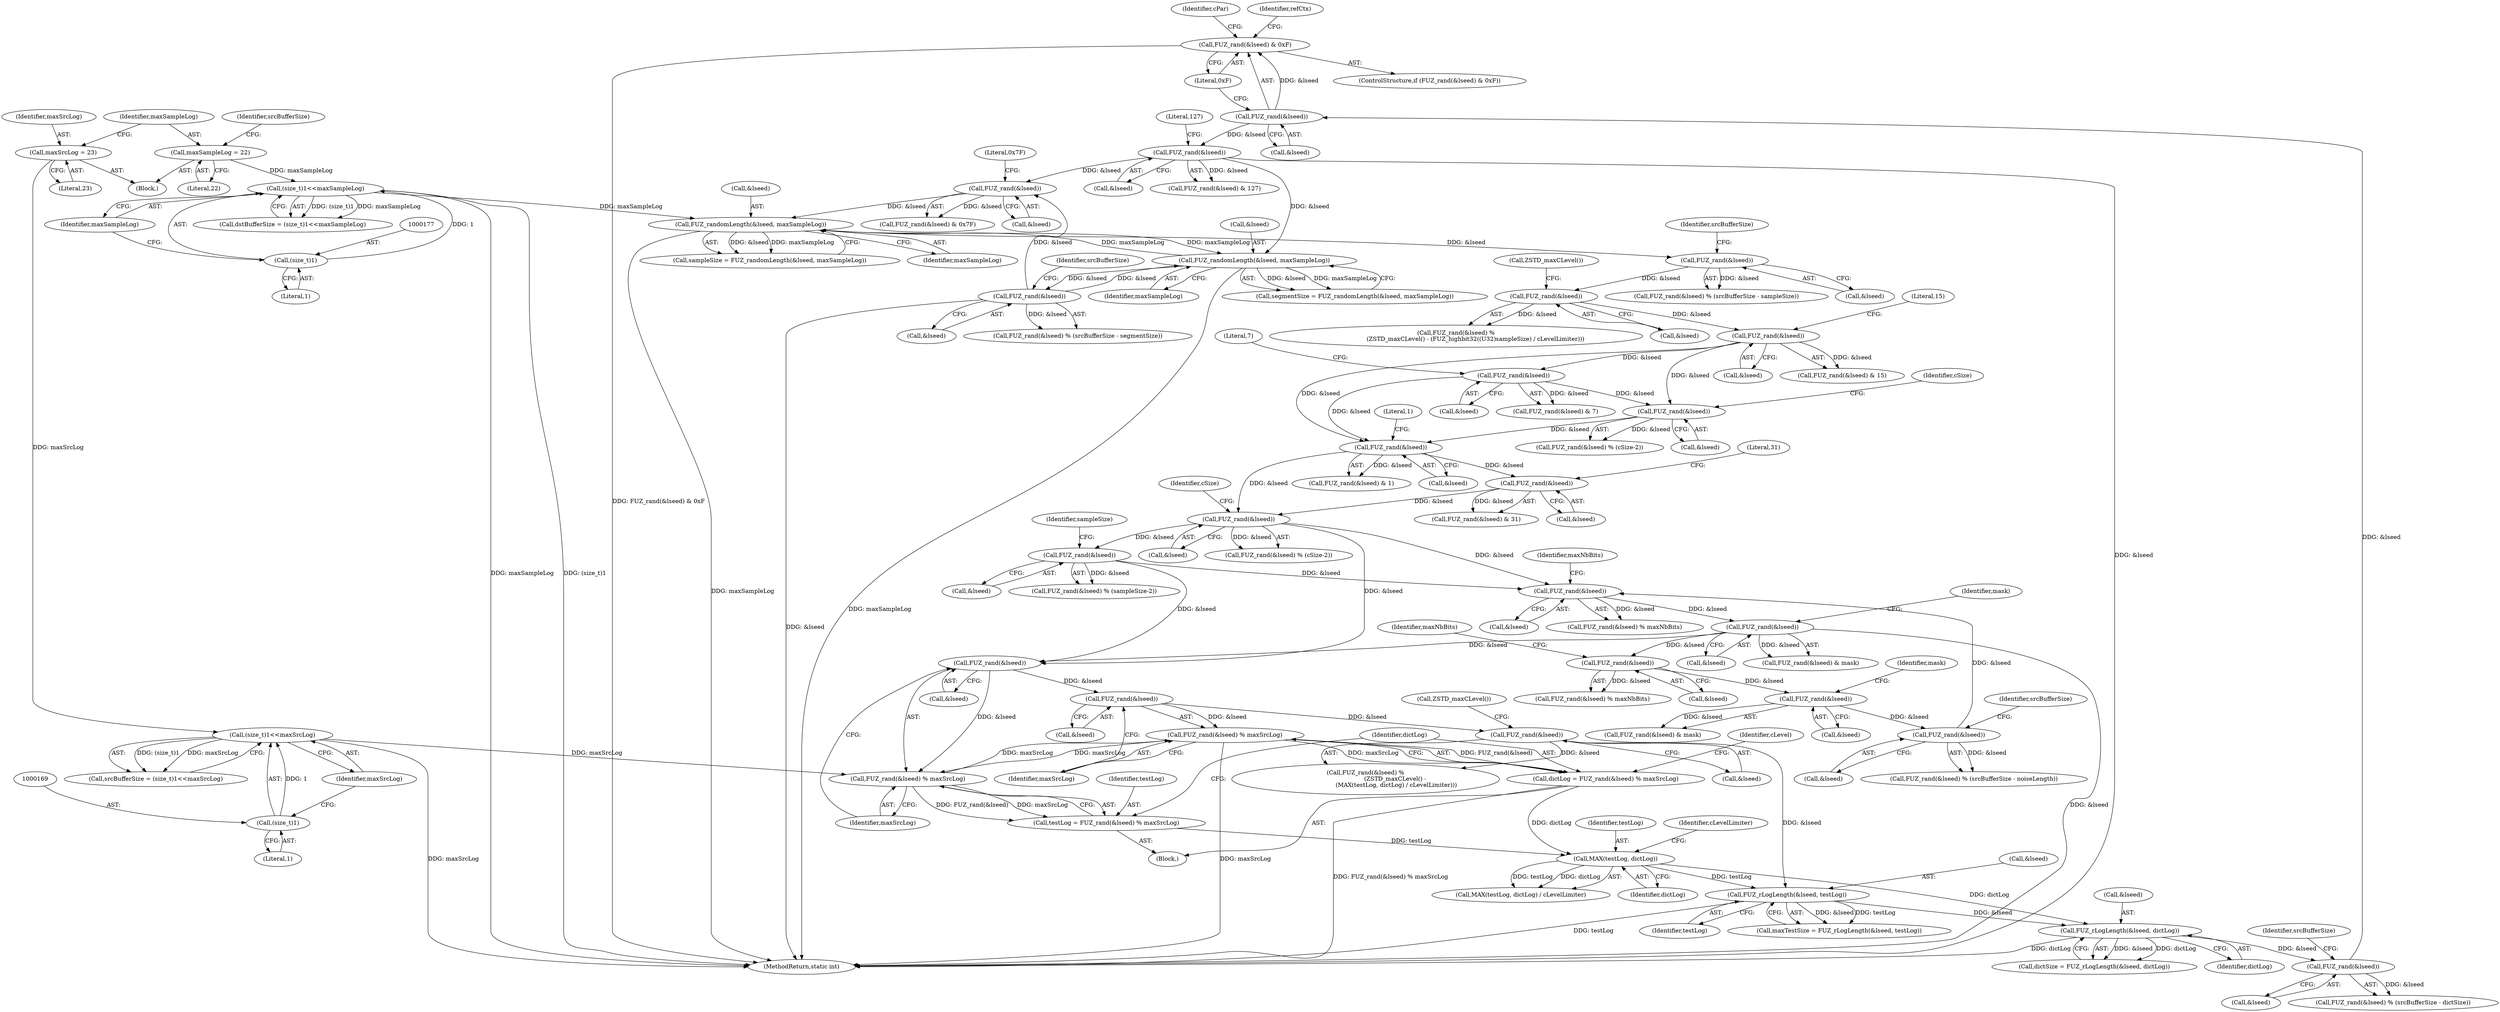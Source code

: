digraph "0_zstd_3e5cdf1b6a85843e991d7d10f6a2567c15580da0_3@API" {
"1001120" [label="(Call,FUZ_rand(&lseed) & 0xF)"];
"1001121" [label="(Call,FUZ_rand(&lseed))"];
"1001102" [label="(Call,FUZ_rand(&lseed))"];
"1001093" [label="(Call,FUZ_rLogLength(&lseed, dictLog))"];
"1001078" [label="(Call,FUZ_rLogLength(&lseed, testLog))"];
"1001065" [label="(Call,FUZ_rand(&lseed))"];
"1001056" [label="(Call,FUZ_rand(&lseed))"];
"1001048" [label="(Call,FUZ_rand(&lseed))"];
"1000817" [label="(Call,FUZ_rand(&lseed))"];
"1000760" [label="(Call,FUZ_rand(&lseed))"];
"1000698" [label="(Call,FUZ_rand(&lseed))"];
"1000691" [label="(Call,FUZ_rand(&lseed))"];
"1000594" [label="(Call,FUZ_rand(&lseed))"];
"1000558" [label="(Call,FUZ_rand(&lseed))"];
"1000548" [label="(Call,FUZ_rand(&lseed))"];
"1000530" [label="(Call,FUZ_rand(&lseed))"];
"1000506" [label="(Call,FUZ_rand(&lseed))"];
"1000486" [label="(Call,FUZ_randomLength(&lseed, maxSampleLog))"];
"1000436" [label="(Call,FUZ_rand(&lseed))"];
"1001208" [label="(Call,FUZ_rand(&lseed))"];
"1001200" [label="(Call,FUZ_randomLength(&lseed, maxSampleLog))"];
"1001168" [label="(Call,FUZ_rand(&lseed))"];
"1000175" [label="(Call,(size_t)1<<maxSampleLog)"];
"1000176" [label="(Call,(size_t)1)"];
"1000161" [label="(Call,maxSampleLog = 22)"];
"1000908" [label="(Call,FUZ_rand(&lseed))"];
"1000892" [label="(Call,FUZ_rand(&lseed))"];
"1000968" [label="(Call,FUZ_rand(&lseed))"];
"1000951" [label="(Call,FUZ_rand(&lseed))"];
"1000925" [label="(Call,FUZ_rand(&lseed))"];
"1001071" [label="(Call,MAX(testLog, dictLog))"];
"1001045" [label="(Call,testLog = FUZ_rand(&lseed) % maxSrcLog)"];
"1001047" [label="(Call,FUZ_rand(&lseed) % maxSrcLog)"];
"1000167" [label="(Call,(size_t)1<<maxSrcLog)"];
"1000168" [label="(Call,(size_t)1)"];
"1000157" [label="(Call,maxSrcLog = 23)"];
"1001055" [label="(Call,FUZ_rand(&lseed) % maxSrcLog)"];
"1001053" [label="(Call,dictLog = FUZ_rand(&lseed) % maxSrcLog)"];
"1000547" [label="(Call,FUZ_rand(&lseed) & 15)"];
"1001059" [label="(Identifier,maxSrcLog)"];
"1000817" [label="(Call,FUZ_rand(&lseed))"];
"1001103" [label="(Call,&lseed)"];
"1000435" [label="(Call,FUZ_rand(&lseed) & 0x7F)"];
"1000178" [label="(Literal,1)"];
"1001198" [label="(Call,segmentSize = FUZ_randomLength(&lseed, maxSampleLog))"];
"1000489" [label="(Identifier,maxSampleLog)"];
"1001212" [label="(Identifier,srcBufferSize)"];
"1000162" [label="(Identifier,maxSampleLog)"];
"1001207" [label="(Call,FUZ_rand(&lseed) % (srcBufferSize - segmentSize))"];
"1001079" [label="(Call,&lseed)"];
"1000175" [label="(Call,(size_t)1<<maxSampleLog)"];
"1001055" [label="(Call,FUZ_rand(&lseed) % maxSrcLog)"];
"1000176" [label="(Call,(size_t)1)"];
"1000694" [label="(Literal,1)"];
"1001062" [label="(Identifier,cLevel)"];
"1000558" [label="(Call,FUZ_rand(&lseed))"];
"1000436" [label="(Call,FUZ_rand(&lseed))"];
"1001203" [label="(Identifier,maxSampleLog)"];
"1001048" [label="(Call,FUZ_rand(&lseed))"];
"1000818" [label="(Call,&lseed)"];
"1001093" [label="(Call,FUZ_rLogLength(&lseed, dictLog))"];
"1000692" [label="(Call,&lseed)"];
"1000549" [label="(Call,&lseed)"];
"1001201" [label="(Call,&lseed)"];
"1000534" [label="(Call,ZSTD_maxCLevel())"];
"1001049" [label="(Call,&lseed)"];
"1000530" [label="(Call,FUZ_rand(&lseed))"];
"1000165" [label="(Call,srcBufferSize = (size_t)1<<maxSrcLog)"];
"1000595" [label="(Call,&lseed)"];
"1000594" [label="(Call,FUZ_rand(&lseed))"];
"1000551" [label="(Literal,15)"];
"1000559" [label="(Call,&lseed)"];
"1001081" [label="(Identifier,testLog)"];
"1001051" [label="(Identifier,maxSrcLog)"];
"1000561" [label="(Literal,7)"];
"1000952" [label="(Call,&lseed)"];
"1000969" [label="(Call,&lseed)"];
"1001054" [label="(Identifier,dictLog)"];
"1000909" [label="(Call,&lseed)"];
"1000928" [label="(Identifier,maxNbBits)"];
"1000950" [label="(Call,FUZ_rand(&lseed) & mask)"];
"1001076" [label="(Call,maxTestSize = FUZ_rLogLength(&lseed, testLog))"];
"1000486" [label="(Call,FUZ_randomLength(&lseed, maxSampleLog))"];
"1000972" [label="(Identifier,srcBufferSize)"];
"1000759" [label="(Call,FUZ_rand(&lseed) % (cSize-2))"];
"1001094" [label="(Call,&lseed)"];
"1000439" [label="(Literal,0x7F)"];
"1000690" [label="(Call,FUZ_rand(&lseed) & 1)"];
"1000510" [label="(Identifier,srcBufferSize)"];
"1001070" [label="(Call,MAX(testLog, dictLog) / cLevelLimiter)"];
"1000168" [label="(Call,(size_t)1)"];
"1000529" [label="(Call,FUZ_rand(&lseed) %\n                     (ZSTD_maxCLevel() - (FUZ_highbit32((U32)sampleSize) / cLevelLimiter)))"];
"1000593" [label="(Call,FUZ_rand(&lseed) % (cSize-2))"];
"1000161" [label="(Call,maxSampleLog = 22)"];
"1001074" [label="(Identifier,cLevelLimiter)"];
"1000816" [label="(Call,FUZ_rand(&lseed) % (sampleSize-2))"];
"1001043" [label="(Block,)"];
"1001064" [label="(Call,FUZ_rand(&lseed) %\n                                (ZSTD_maxCLevel() -\n                                 (MAX(testLog, dictLog) / cLevelLimiter)))"];
"1000548" [label="(Call,FUZ_rand(&lseed))"];
"1001136" [label="(Identifier,cPar)"];
"1000531" [label="(Call,&lseed)"];
"1001053" [label="(Call,dictLog = FUZ_rand(&lseed) % maxSrcLog)"];
"1001171" [label="(Literal,127)"];
"1000163" [label="(Literal,22)"];
"1001078" [label="(Call,FUZ_rLogLength(&lseed, testLog))"];
"1000155" [label="(Block,)"];
"1000761" [label="(Call,&lseed)"];
"1001091" [label="(Call,dictSize = FUZ_rLogLength(&lseed, dictLog))"];
"1000484" [label="(Call,sampleSize = FUZ_randomLength(&lseed, maxSampleLog))"];
"1000968" [label="(Call,FUZ_rand(&lseed))"];
"1001169" [label="(Call,&lseed)"];
"1000926" [label="(Call,&lseed)"];
"1000951" [label="(Call,FUZ_rand(&lseed))"];
"1000893" [label="(Call,&lseed)"];
"1001106" [label="(Identifier,srcBufferSize)"];
"1000908" [label="(Call,FUZ_rand(&lseed))"];
"1001200" [label="(Call,FUZ_randomLength(&lseed, maxSampleLog))"];
"1000701" [label="(Literal,31)"];
"1000698" [label="(Call,FUZ_rand(&lseed))"];
"1001120" [label="(Call,FUZ_rand(&lseed) & 0xF)"];
"1000557" [label="(Call,FUZ_rand(&lseed) & 7)"];
"1000158" [label="(Identifier,maxSrcLog)"];
"1000911" [label="(Identifier,mask)"];
"1001168" [label="(Call,FUZ_rand(&lseed))"];
"1001101" [label="(Call,FUZ_rand(&lseed) % (srcBufferSize - dictSize))"];
"1001069" [label="(Call,ZSTD_maxCLevel())"];
"1000699" [label="(Call,&lseed)"];
"1000171" [label="(Identifier,maxSrcLog)"];
"1000507" [label="(Call,&lseed)"];
"1001475" [label="(MethodReturn,static int)"];
"1001119" [label="(ControlStructure,if (FUZ_rand(&lseed) & 0xF))"];
"1000954" [label="(Identifier,mask)"];
"1001045" [label="(Call,testLog = FUZ_rand(&lseed) % maxSrcLog)"];
"1000924" [label="(Call,FUZ_rand(&lseed) % maxNbBits)"];
"1001121" [label="(Call,FUZ_rand(&lseed))"];
"1000487" [label="(Call,&lseed)"];
"1000166" [label="(Identifier,srcBufferSize)"];
"1001072" [label="(Identifier,testLog)"];
"1001057" [label="(Call,&lseed)"];
"1000505" [label="(Call,FUZ_rand(&lseed) % (srcBufferSize - sampleSize))"];
"1000891" [label="(Call,FUZ_rand(&lseed) % maxNbBits)"];
"1001066" [label="(Call,&lseed)"];
"1000170" [label="(Literal,1)"];
"1001056" [label="(Call,FUZ_rand(&lseed))"];
"1001046" [label="(Identifier,testLog)"];
"1001102" [label="(Call,FUZ_rand(&lseed))"];
"1001071" [label="(Call,MAX(testLog, dictLog))"];
"1000967" [label="(Call,FUZ_rand(&lseed) % (srcBufferSize - noiseLength))"];
"1001124" [label="(Literal,0xF)"];
"1001209" [label="(Call,&lseed)"];
"1000157" [label="(Call,maxSrcLog = 23)"];
"1000179" [label="(Identifier,maxSampleLog)"];
"1000895" [label="(Identifier,maxNbBits)"];
"1000892" [label="(Call,FUZ_rand(&lseed))"];
"1000506" [label="(Call,FUZ_rand(&lseed))"];
"1001128" [label="(Identifier,refCtx)"];
"1001047" [label="(Call,FUZ_rand(&lseed) % maxSrcLog)"];
"1000764" [label="(Identifier,cSize)"];
"1000598" [label="(Identifier,cSize)"];
"1000437" [label="(Call,&lseed)"];
"1000907" [label="(Call,FUZ_rand(&lseed) & mask)"];
"1001073" [label="(Identifier,dictLog)"];
"1001122" [label="(Call,&lseed)"];
"1000760" [label="(Call,FUZ_rand(&lseed))"];
"1000925" [label="(Call,FUZ_rand(&lseed))"];
"1001208" [label="(Call,FUZ_rand(&lseed))"];
"1000691" [label="(Call,FUZ_rand(&lseed))"];
"1000159" [label="(Literal,23)"];
"1001167" [label="(Call,FUZ_rand(&lseed) & 127)"];
"1001065" [label="(Call,FUZ_rand(&lseed))"];
"1000821" [label="(Identifier,sampleSize)"];
"1000173" [label="(Call,dstBufferSize = (size_t)1<<maxSampleLog)"];
"1000697" [label="(Call,FUZ_rand(&lseed) & 31)"];
"1000167" [label="(Call,(size_t)1<<maxSrcLog)"];
"1001096" [label="(Identifier,dictLog)"];
"1001120" -> "1001119"  [label="AST: "];
"1001120" -> "1001124"  [label="CFG: "];
"1001121" -> "1001120"  [label="AST: "];
"1001124" -> "1001120"  [label="AST: "];
"1001128" -> "1001120"  [label="CFG: "];
"1001136" -> "1001120"  [label="CFG: "];
"1001120" -> "1001475"  [label="DDG: FUZ_rand(&lseed) & 0xF"];
"1001121" -> "1001120"  [label="DDG: &lseed"];
"1001121" -> "1001122"  [label="CFG: "];
"1001122" -> "1001121"  [label="AST: "];
"1001124" -> "1001121"  [label="CFG: "];
"1001102" -> "1001121"  [label="DDG: &lseed"];
"1001121" -> "1001168"  [label="DDG: &lseed"];
"1001102" -> "1001101"  [label="AST: "];
"1001102" -> "1001103"  [label="CFG: "];
"1001103" -> "1001102"  [label="AST: "];
"1001106" -> "1001102"  [label="CFG: "];
"1001102" -> "1001101"  [label="DDG: &lseed"];
"1001093" -> "1001102"  [label="DDG: &lseed"];
"1001093" -> "1001091"  [label="AST: "];
"1001093" -> "1001096"  [label="CFG: "];
"1001094" -> "1001093"  [label="AST: "];
"1001096" -> "1001093"  [label="AST: "];
"1001091" -> "1001093"  [label="CFG: "];
"1001093" -> "1001475"  [label="DDG: dictLog"];
"1001093" -> "1001091"  [label="DDG: &lseed"];
"1001093" -> "1001091"  [label="DDG: dictLog"];
"1001078" -> "1001093"  [label="DDG: &lseed"];
"1001071" -> "1001093"  [label="DDG: dictLog"];
"1001078" -> "1001076"  [label="AST: "];
"1001078" -> "1001081"  [label="CFG: "];
"1001079" -> "1001078"  [label="AST: "];
"1001081" -> "1001078"  [label="AST: "];
"1001076" -> "1001078"  [label="CFG: "];
"1001078" -> "1001475"  [label="DDG: testLog"];
"1001078" -> "1001076"  [label="DDG: &lseed"];
"1001078" -> "1001076"  [label="DDG: testLog"];
"1001065" -> "1001078"  [label="DDG: &lseed"];
"1001071" -> "1001078"  [label="DDG: testLog"];
"1001065" -> "1001064"  [label="AST: "];
"1001065" -> "1001066"  [label="CFG: "];
"1001066" -> "1001065"  [label="AST: "];
"1001069" -> "1001065"  [label="CFG: "];
"1001065" -> "1001064"  [label="DDG: &lseed"];
"1001056" -> "1001065"  [label="DDG: &lseed"];
"1001056" -> "1001055"  [label="AST: "];
"1001056" -> "1001057"  [label="CFG: "];
"1001057" -> "1001056"  [label="AST: "];
"1001059" -> "1001056"  [label="CFG: "];
"1001056" -> "1001055"  [label="DDG: &lseed"];
"1001048" -> "1001056"  [label="DDG: &lseed"];
"1001048" -> "1001047"  [label="AST: "];
"1001048" -> "1001049"  [label="CFG: "];
"1001049" -> "1001048"  [label="AST: "];
"1001051" -> "1001048"  [label="CFG: "];
"1001048" -> "1001047"  [label="DDG: &lseed"];
"1000817" -> "1001048"  [label="DDG: &lseed"];
"1000760" -> "1001048"  [label="DDG: &lseed"];
"1000908" -> "1001048"  [label="DDG: &lseed"];
"1000817" -> "1000816"  [label="AST: "];
"1000817" -> "1000818"  [label="CFG: "];
"1000818" -> "1000817"  [label="AST: "];
"1000821" -> "1000817"  [label="CFG: "];
"1000817" -> "1000816"  [label="DDG: &lseed"];
"1000760" -> "1000817"  [label="DDG: &lseed"];
"1000817" -> "1000892"  [label="DDG: &lseed"];
"1000760" -> "1000759"  [label="AST: "];
"1000760" -> "1000761"  [label="CFG: "];
"1000761" -> "1000760"  [label="AST: "];
"1000764" -> "1000760"  [label="CFG: "];
"1000760" -> "1000759"  [label="DDG: &lseed"];
"1000698" -> "1000760"  [label="DDG: &lseed"];
"1000691" -> "1000760"  [label="DDG: &lseed"];
"1000760" -> "1000892"  [label="DDG: &lseed"];
"1000698" -> "1000697"  [label="AST: "];
"1000698" -> "1000699"  [label="CFG: "];
"1000699" -> "1000698"  [label="AST: "];
"1000701" -> "1000698"  [label="CFG: "];
"1000698" -> "1000697"  [label="DDG: &lseed"];
"1000691" -> "1000698"  [label="DDG: &lseed"];
"1000691" -> "1000690"  [label="AST: "];
"1000691" -> "1000692"  [label="CFG: "];
"1000692" -> "1000691"  [label="AST: "];
"1000694" -> "1000691"  [label="CFG: "];
"1000691" -> "1000690"  [label="DDG: &lseed"];
"1000594" -> "1000691"  [label="DDG: &lseed"];
"1000558" -> "1000691"  [label="DDG: &lseed"];
"1000548" -> "1000691"  [label="DDG: &lseed"];
"1000594" -> "1000593"  [label="AST: "];
"1000594" -> "1000595"  [label="CFG: "];
"1000595" -> "1000594"  [label="AST: "];
"1000598" -> "1000594"  [label="CFG: "];
"1000594" -> "1000593"  [label="DDG: &lseed"];
"1000558" -> "1000594"  [label="DDG: &lseed"];
"1000548" -> "1000594"  [label="DDG: &lseed"];
"1000558" -> "1000557"  [label="AST: "];
"1000558" -> "1000559"  [label="CFG: "];
"1000559" -> "1000558"  [label="AST: "];
"1000561" -> "1000558"  [label="CFG: "];
"1000558" -> "1000557"  [label="DDG: &lseed"];
"1000548" -> "1000558"  [label="DDG: &lseed"];
"1000548" -> "1000547"  [label="AST: "];
"1000548" -> "1000549"  [label="CFG: "];
"1000549" -> "1000548"  [label="AST: "];
"1000551" -> "1000548"  [label="CFG: "];
"1000548" -> "1000547"  [label="DDG: &lseed"];
"1000530" -> "1000548"  [label="DDG: &lseed"];
"1000530" -> "1000529"  [label="AST: "];
"1000530" -> "1000531"  [label="CFG: "];
"1000531" -> "1000530"  [label="AST: "];
"1000534" -> "1000530"  [label="CFG: "];
"1000530" -> "1000529"  [label="DDG: &lseed"];
"1000506" -> "1000530"  [label="DDG: &lseed"];
"1000506" -> "1000505"  [label="AST: "];
"1000506" -> "1000507"  [label="CFG: "];
"1000507" -> "1000506"  [label="AST: "];
"1000510" -> "1000506"  [label="CFG: "];
"1000506" -> "1000505"  [label="DDG: &lseed"];
"1000486" -> "1000506"  [label="DDG: &lseed"];
"1000486" -> "1000484"  [label="AST: "];
"1000486" -> "1000489"  [label="CFG: "];
"1000487" -> "1000486"  [label="AST: "];
"1000489" -> "1000486"  [label="AST: "];
"1000484" -> "1000486"  [label="CFG: "];
"1000486" -> "1001475"  [label="DDG: maxSampleLog"];
"1000486" -> "1000484"  [label="DDG: &lseed"];
"1000486" -> "1000484"  [label="DDG: maxSampleLog"];
"1000436" -> "1000486"  [label="DDG: &lseed"];
"1000175" -> "1000486"  [label="DDG: maxSampleLog"];
"1001200" -> "1000486"  [label="DDG: maxSampleLog"];
"1000486" -> "1001200"  [label="DDG: maxSampleLog"];
"1000436" -> "1000435"  [label="AST: "];
"1000436" -> "1000437"  [label="CFG: "];
"1000437" -> "1000436"  [label="AST: "];
"1000439" -> "1000436"  [label="CFG: "];
"1000436" -> "1000435"  [label="DDG: &lseed"];
"1001208" -> "1000436"  [label="DDG: &lseed"];
"1001168" -> "1000436"  [label="DDG: &lseed"];
"1001208" -> "1001207"  [label="AST: "];
"1001208" -> "1001209"  [label="CFG: "];
"1001209" -> "1001208"  [label="AST: "];
"1001212" -> "1001208"  [label="CFG: "];
"1001208" -> "1001475"  [label="DDG: &lseed"];
"1001208" -> "1001200"  [label="DDG: &lseed"];
"1001208" -> "1001207"  [label="DDG: &lseed"];
"1001200" -> "1001208"  [label="DDG: &lseed"];
"1001200" -> "1001198"  [label="AST: "];
"1001200" -> "1001203"  [label="CFG: "];
"1001201" -> "1001200"  [label="AST: "];
"1001203" -> "1001200"  [label="AST: "];
"1001198" -> "1001200"  [label="CFG: "];
"1001200" -> "1001475"  [label="DDG: maxSampleLog"];
"1001200" -> "1001198"  [label="DDG: &lseed"];
"1001200" -> "1001198"  [label="DDG: maxSampleLog"];
"1001168" -> "1001200"  [label="DDG: &lseed"];
"1001168" -> "1001167"  [label="AST: "];
"1001168" -> "1001169"  [label="CFG: "];
"1001169" -> "1001168"  [label="AST: "];
"1001171" -> "1001168"  [label="CFG: "];
"1001168" -> "1001475"  [label="DDG: &lseed"];
"1001168" -> "1001167"  [label="DDG: &lseed"];
"1000175" -> "1000173"  [label="AST: "];
"1000175" -> "1000179"  [label="CFG: "];
"1000176" -> "1000175"  [label="AST: "];
"1000179" -> "1000175"  [label="AST: "];
"1000173" -> "1000175"  [label="CFG: "];
"1000175" -> "1001475"  [label="DDG: maxSampleLog"];
"1000175" -> "1001475"  [label="DDG: (size_t)1"];
"1000175" -> "1000173"  [label="DDG: (size_t)1"];
"1000175" -> "1000173"  [label="DDG: maxSampleLog"];
"1000176" -> "1000175"  [label="DDG: 1"];
"1000161" -> "1000175"  [label="DDG: maxSampleLog"];
"1000176" -> "1000178"  [label="CFG: "];
"1000177" -> "1000176"  [label="AST: "];
"1000178" -> "1000176"  [label="AST: "];
"1000179" -> "1000176"  [label="CFG: "];
"1000161" -> "1000155"  [label="AST: "];
"1000161" -> "1000163"  [label="CFG: "];
"1000162" -> "1000161"  [label="AST: "];
"1000163" -> "1000161"  [label="AST: "];
"1000166" -> "1000161"  [label="CFG: "];
"1000908" -> "1000907"  [label="AST: "];
"1000908" -> "1000909"  [label="CFG: "];
"1000909" -> "1000908"  [label="AST: "];
"1000911" -> "1000908"  [label="CFG: "];
"1000908" -> "1001475"  [label="DDG: &lseed"];
"1000908" -> "1000907"  [label="DDG: &lseed"];
"1000892" -> "1000908"  [label="DDG: &lseed"];
"1000908" -> "1000925"  [label="DDG: &lseed"];
"1000892" -> "1000891"  [label="AST: "];
"1000892" -> "1000893"  [label="CFG: "];
"1000893" -> "1000892"  [label="AST: "];
"1000895" -> "1000892"  [label="CFG: "];
"1000892" -> "1000891"  [label="DDG: &lseed"];
"1000968" -> "1000892"  [label="DDG: &lseed"];
"1000968" -> "1000967"  [label="AST: "];
"1000968" -> "1000969"  [label="CFG: "];
"1000969" -> "1000968"  [label="AST: "];
"1000972" -> "1000968"  [label="CFG: "];
"1000968" -> "1000967"  [label="DDG: &lseed"];
"1000951" -> "1000968"  [label="DDG: &lseed"];
"1000951" -> "1000950"  [label="AST: "];
"1000951" -> "1000952"  [label="CFG: "];
"1000952" -> "1000951"  [label="AST: "];
"1000954" -> "1000951"  [label="CFG: "];
"1000951" -> "1000950"  [label="DDG: &lseed"];
"1000925" -> "1000951"  [label="DDG: &lseed"];
"1000925" -> "1000924"  [label="AST: "];
"1000925" -> "1000926"  [label="CFG: "];
"1000926" -> "1000925"  [label="AST: "];
"1000928" -> "1000925"  [label="CFG: "];
"1000925" -> "1000924"  [label="DDG: &lseed"];
"1001071" -> "1001070"  [label="AST: "];
"1001071" -> "1001073"  [label="CFG: "];
"1001072" -> "1001071"  [label="AST: "];
"1001073" -> "1001071"  [label="AST: "];
"1001074" -> "1001071"  [label="CFG: "];
"1001071" -> "1001070"  [label="DDG: testLog"];
"1001071" -> "1001070"  [label="DDG: dictLog"];
"1001045" -> "1001071"  [label="DDG: testLog"];
"1001053" -> "1001071"  [label="DDG: dictLog"];
"1001045" -> "1001043"  [label="AST: "];
"1001045" -> "1001047"  [label="CFG: "];
"1001046" -> "1001045"  [label="AST: "];
"1001047" -> "1001045"  [label="AST: "];
"1001054" -> "1001045"  [label="CFG: "];
"1001047" -> "1001045"  [label="DDG: FUZ_rand(&lseed)"];
"1001047" -> "1001045"  [label="DDG: maxSrcLog"];
"1001047" -> "1001051"  [label="CFG: "];
"1001051" -> "1001047"  [label="AST: "];
"1000167" -> "1001047"  [label="DDG: maxSrcLog"];
"1001055" -> "1001047"  [label="DDG: maxSrcLog"];
"1001047" -> "1001055"  [label="DDG: maxSrcLog"];
"1000167" -> "1000165"  [label="AST: "];
"1000167" -> "1000171"  [label="CFG: "];
"1000168" -> "1000167"  [label="AST: "];
"1000171" -> "1000167"  [label="AST: "];
"1000165" -> "1000167"  [label="CFG: "];
"1000167" -> "1001475"  [label="DDG: maxSrcLog"];
"1000167" -> "1000165"  [label="DDG: (size_t)1"];
"1000167" -> "1000165"  [label="DDG: maxSrcLog"];
"1000168" -> "1000167"  [label="DDG: 1"];
"1000157" -> "1000167"  [label="DDG: maxSrcLog"];
"1000168" -> "1000170"  [label="CFG: "];
"1000169" -> "1000168"  [label="AST: "];
"1000170" -> "1000168"  [label="AST: "];
"1000171" -> "1000168"  [label="CFG: "];
"1000157" -> "1000155"  [label="AST: "];
"1000157" -> "1000159"  [label="CFG: "];
"1000158" -> "1000157"  [label="AST: "];
"1000159" -> "1000157"  [label="AST: "];
"1000162" -> "1000157"  [label="CFG: "];
"1001055" -> "1001053"  [label="AST: "];
"1001055" -> "1001059"  [label="CFG: "];
"1001059" -> "1001055"  [label="AST: "];
"1001053" -> "1001055"  [label="CFG: "];
"1001055" -> "1001475"  [label="DDG: maxSrcLog"];
"1001055" -> "1001053"  [label="DDG: FUZ_rand(&lseed)"];
"1001055" -> "1001053"  [label="DDG: maxSrcLog"];
"1001053" -> "1001043"  [label="AST: "];
"1001054" -> "1001053"  [label="AST: "];
"1001062" -> "1001053"  [label="CFG: "];
"1001053" -> "1001475"  [label="DDG: FUZ_rand(&lseed) % maxSrcLog"];
}
